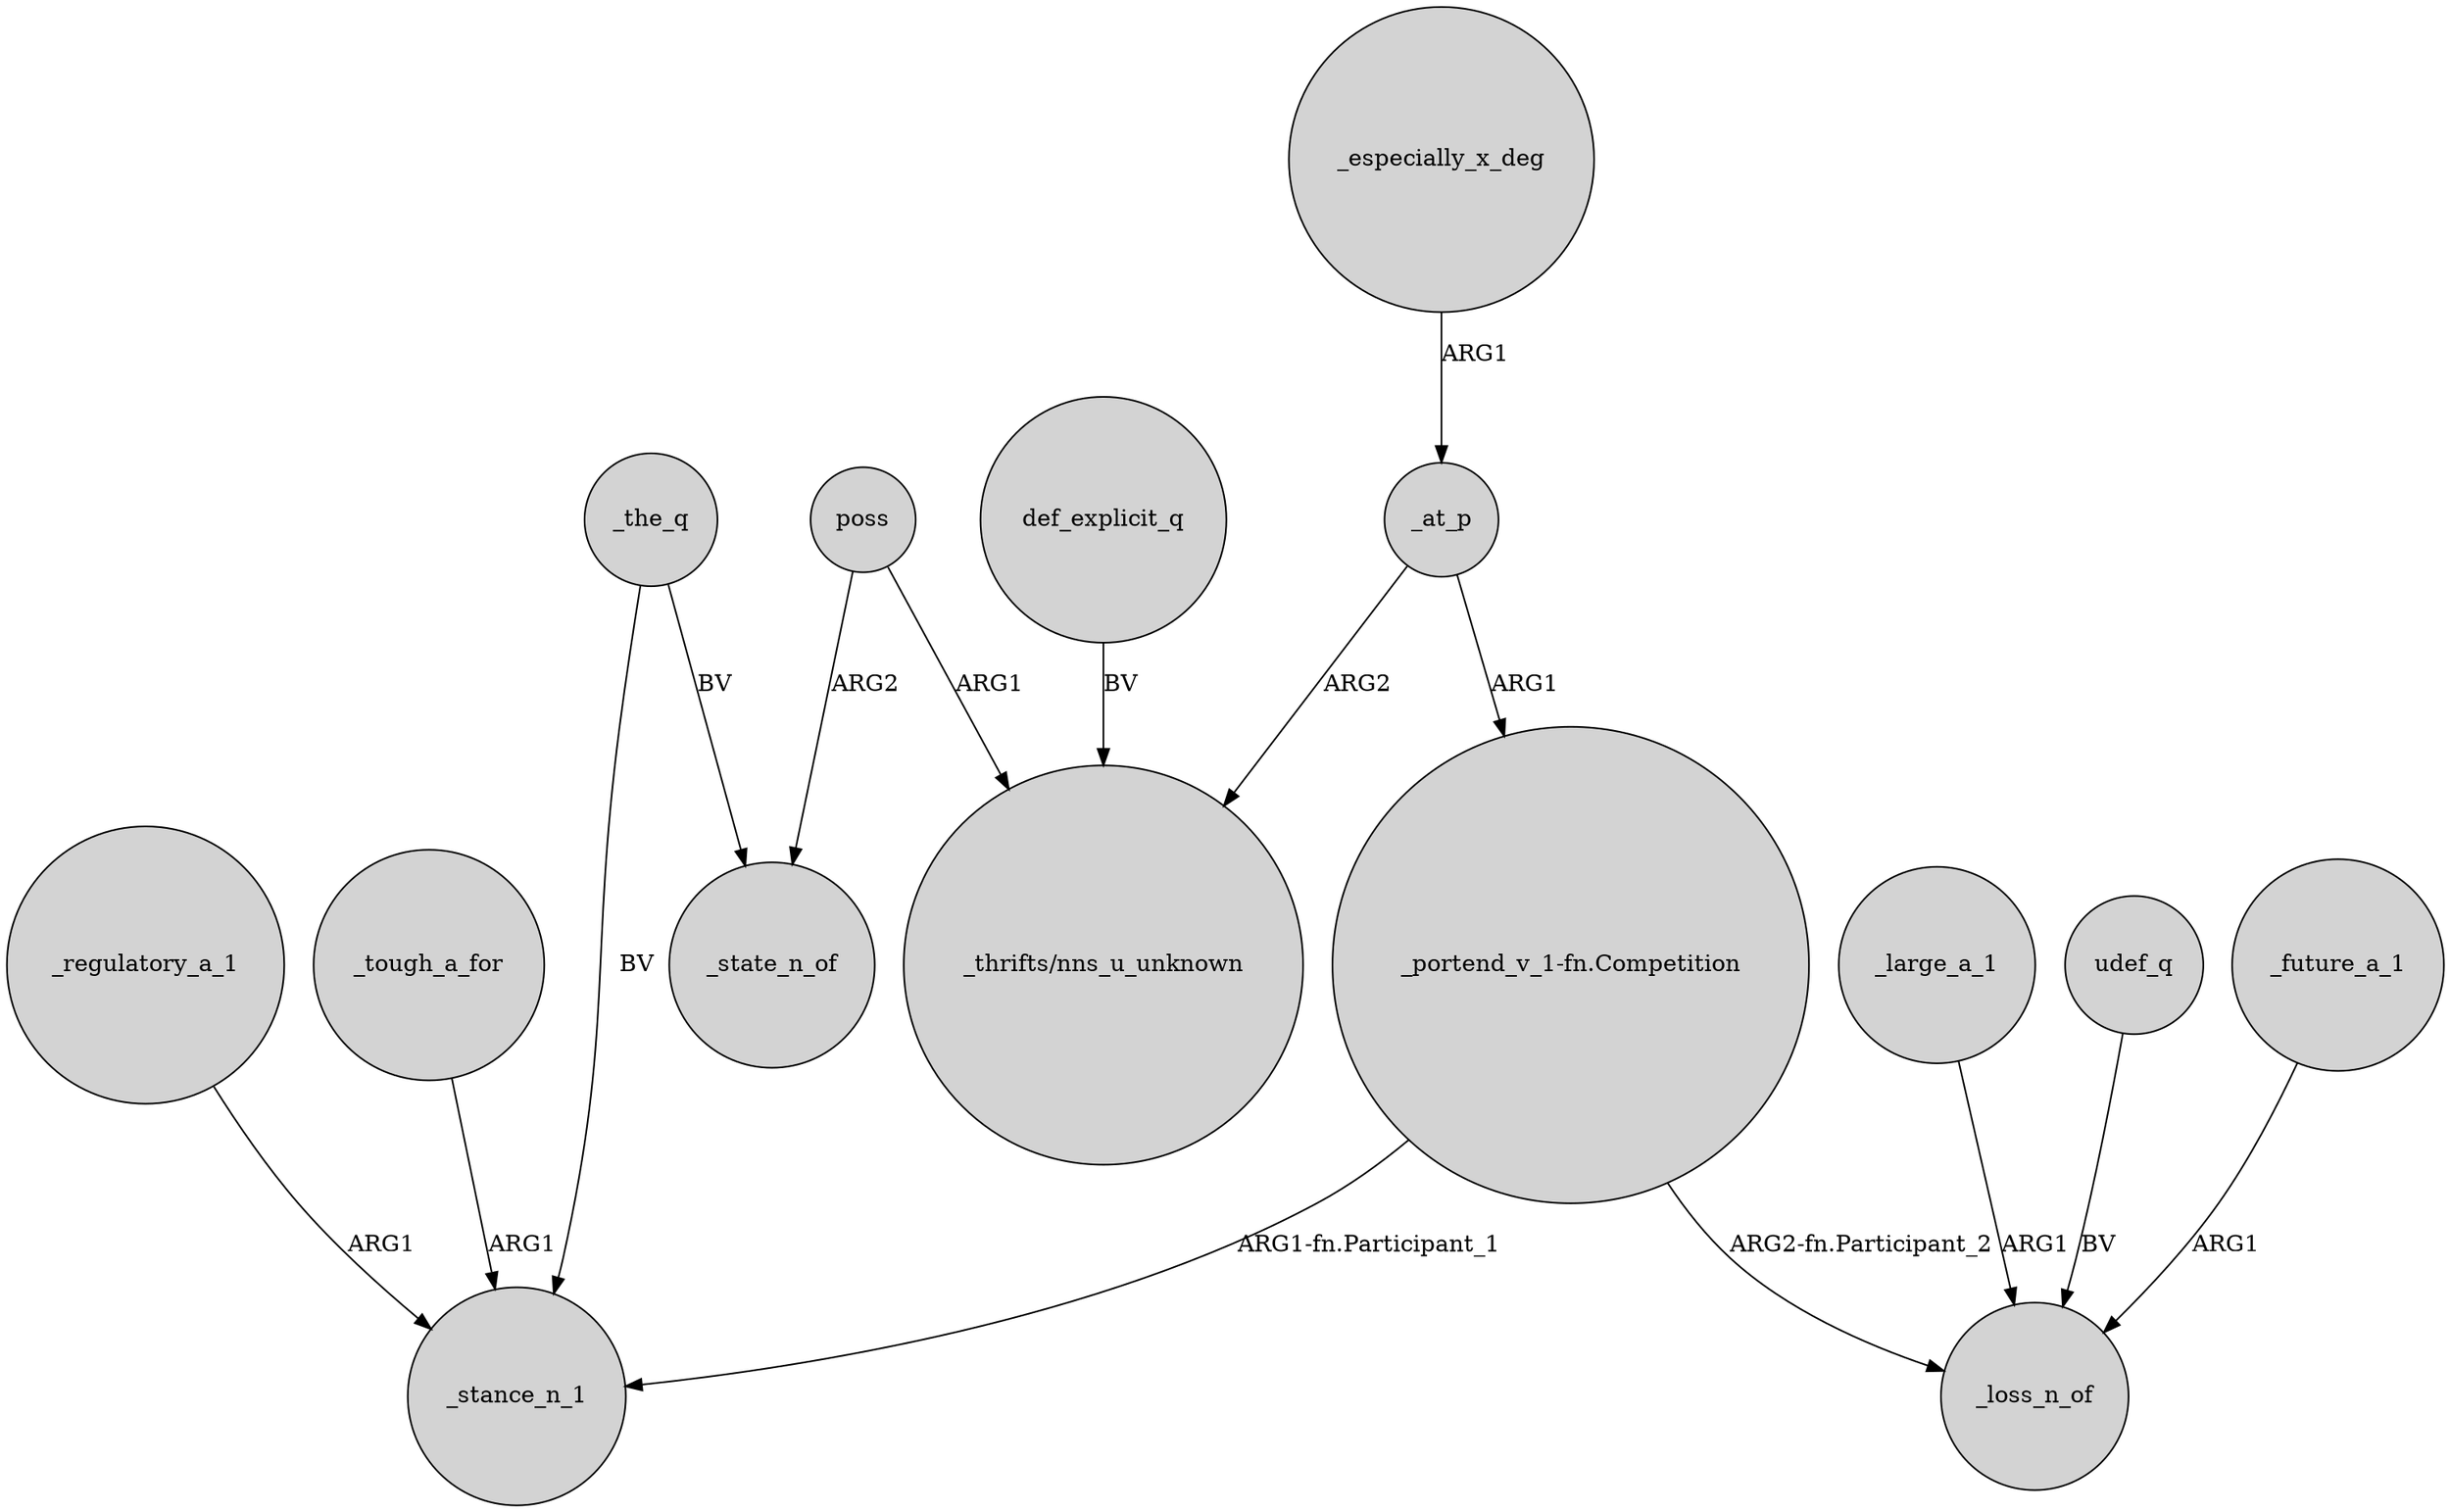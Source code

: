 digraph {
	node [shape=circle style=filled]
	_large_a_1 -> _loss_n_of [label=ARG1]
	_at_p -> "_thrifts/nns_u_unknown" [label=ARG2]
	def_explicit_q -> "_thrifts/nns_u_unknown" [label=BV]
	"_portend_v_1-fn.Competition" -> _stance_n_1 [label="ARG1-fn.Participant_1"]
	"_portend_v_1-fn.Competition" -> _loss_n_of [label="ARG2-fn.Participant_2"]
	_especially_x_deg -> _at_p [label=ARG1]
	_the_q -> _stance_n_1 [label=BV]
	udef_q -> _loss_n_of [label=BV]
	_at_p -> "_portend_v_1-fn.Competition" [label=ARG1]
	_the_q -> _state_n_of [label=BV]
	_regulatory_a_1 -> _stance_n_1 [label=ARG1]
	poss -> _state_n_of [label=ARG2]
	_future_a_1 -> _loss_n_of [label=ARG1]
	_tough_a_for -> _stance_n_1 [label=ARG1]
	poss -> "_thrifts/nns_u_unknown" [label=ARG1]
}
